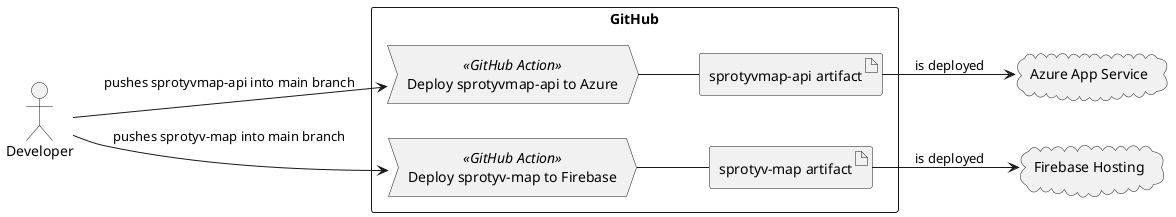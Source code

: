 @startuml deployment
' skinparam Linetype ortho
left to right direction

actor Developer
' cloud not working as expected in vs code
rectangle GitHub{
    process "Deploy sprotyvmap-api to Azure" << GitHub Action >> as deployAzure
    process "Deploy sprotyv-map to Firebase" << GitHub Action >>  as deployFirebase
    artifact "sprotyvmap-api artifact" as builtApi
    artifact "sprotyv-map artifact" as builtApp

    Developer --> deployFirebase : pushes sprotyv-map into main branch
    Developer --> deployAzure : pushes sprotyvmap-api into main branch 
    deployAzure -- builtApi
    deployFirebase -- builtApp
}
cloud "Firebase Hosting" as FirebaseHost
cloud "Azure App Service" as AzureHost
builtApi --> AzureHost : is deployed
builtApp --> FirebaseHost : is deployed
@enduml
